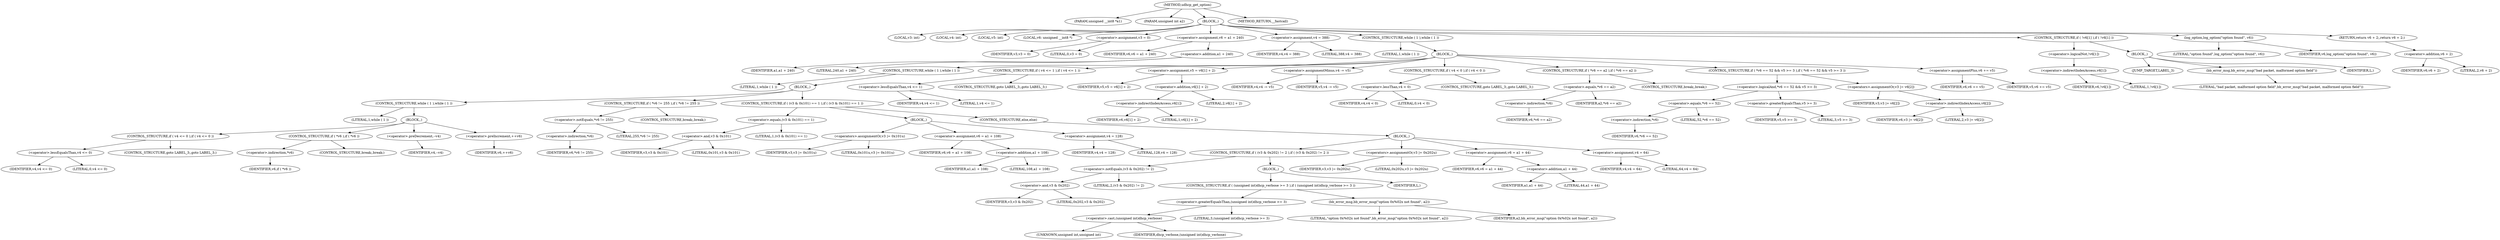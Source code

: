 digraph udhcp_get_option {  
"1000105" [label = "(METHOD,udhcp_get_option)" ]
"1000106" [label = "(PARAM,unsigned __int8 *a1)" ]
"1000107" [label = "(PARAM,unsigned int a2)" ]
"1000108" [label = "(BLOCK,,)" ]
"1000109" [label = "(LOCAL,v3: int)" ]
"1000110" [label = "(LOCAL,v4: int)" ]
"1000111" [label = "(LOCAL,v5: int)" ]
"1000112" [label = "(LOCAL,v6: unsigned __int8 *)" ]
"1000113" [label = "(<operator>.assignment,v3 = 0)" ]
"1000114" [label = "(IDENTIFIER,v3,v3 = 0)" ]
"1000115" [label = "(LITERAL,0,v3 = 0)" ]
"1000116" [label = "(<operator>.assignment,v6 = a1 + 240)" ]
"1000117" [label = "(IDENTIFIER,v6,v6 = a1 + 240)" ]
"1000118" [label = "(<operator>.addition,a1 + 240)" ]
"1000119" [label = "(IDENTIFIER,a1,a1 + 240)" ]
"1000120" [label = "(LITERAL,240,a1 + 240)" ]
"1000121" [label = "(<operator>.assignment,v4 = 388)" ]
"1000122" [label = "(IDENTIFIER,v4,v4 = 388)" ]
"1000123" [label = "(LITERAL,388,v4 = 388)" ]
"1000124" [label = "(CONTROL_STRUCTURE,while ( 1 ),while ( 1 ))" ]
"1000125" [label = "(LITERAL,1,while ( 1 ))" ]
"1000126" [label = "(BLOCK,,)" ]
"1000127" [label = "(CONTROL_STRUCTURE,while ( 1 ),while ( 1 ))" ]
"1000128" [label = "(LITERAL,1,while ( 1 ))" ]
"1000129" [label = "(BLOCK,,)" ]
"1000130" [label = "(CONTROL_STRUCTURE,while ( 1 ),while ( 1 ))" ]
"1000131" [label = "(LITERAL,1,while ( 1 ))" ]
"1000132" [label = "(BLOCK,,)" ]
"1000133" [label = "(CONTROL_STRUCTURE,if ( v4 <= 0 ),if ( v4 <= 0 ))" ]
"1000134" [label = "(<operator>.lessEqualsThan,v4 <= 0)" ]
"1000135" [label = "(IDENTIFIER,v4,v4 <= 0)" ]
"1000136" [label = "(LITERAL,0,v4 <= 0)" ]
"1000137" [label = "(CONTROL_STRUCTURE,goto LABEL_3;,goto LABEL_3;)" ]
"1000138" [label = "(CONTROL_STRUCTURE,if ( *v6 ),if ( *v6 ))" ]
"1000139" [label = "(<operator>.indirection,*v6)" ]
"1000140" [label = "(IDENTIFIER,v6,if ( *v6 ))" ]
"1000141" [label = "(CONTROL_STRUCTURE,break;,break;)" ]
"1000142" [label = "(<operator>.preDecrement,--v4)" ]
"1000143" [label = "(IDENTIFIER,v4,--v4)" ]
"1000144" [label = "(<operator>.preIncrement,++v6)" ]
"1000145" [label = "(IDENTIFIER,v6,++v6)" ]
"1000146" [label = "(CONTROL_STRUCTURE,if ( *v6 != 255 ),if ( *v6 != 255 ))" ]
"1000147" [label = "(<operator>.notEquals,*v6 != 255)" ]
"1000148" [label = "(<operator>.indirection,*v6)" ]
"1000149" [label = "(IDENTIFIER,v6,*v6 != 255)" ]
"1000150" [label = "(LITERAL,255,*v6 != 255)" ]
"1000151" [label = "(CONTROL_STRUCTURE,break;,break;)" ]
"1000152" [label = "(CONTROL_STRUCTURE,if ( (v3 & 0x101) == 1 ),if ( (v3 & 0x101) == 1 ))" ]
"1000153" [label = "(<operator>.equals,(v3 & 0x101) == 1)" ]
"1000154" [label = "(<operator>.and,v3 & 0x101)" ]
"1000155" [label = "(IDENTIFIER,v3,v3 & 0x101)" ]
"1000156" [label = "(LITERAL,0x101,v3 & 0x101)" ]
"1000157" [label = "(LITERAL,1,(v3 & 0x101) == 1)" ]
"1000158" [label = "(BLOCK,,)" ]
"1000159" [label = "(<operators>.assignmentOr,v3 |= 0x101u)" ]
"1000160" [label = "(IDENTIFIER,v3,v3 |= 0x101u)" ]
"1000161" [label = "(LITERAL,0x101u,v3 |= 0x101u)" ]
"1000162" [label = "(<operator>.assignment,v6 = a1 + 108)" ]
"1000163" [label = "(IDENTIFIER,v6,v6 = a1 + 108)" ]
"1000164" [label = "(<operator>.addition,a1 + 108)" ]
"1000165" [label = "(IDENTIFIER,a1,a1 + 108)" ]
"1000166" [label = "(LITERAL,108,a1 + 108)" ]
"1000167" [label = "(<operator>.assignment,v4 = 128)" ]
"1000168" [label = "(IDENTIFIER,v4,v4 = 128)" ]
"1000169" [label = "(LITERAL,128,v4 = 128)" ]
"1000170" [label = "(CONTROL_STRUCTURE,else,else)" ]
"1000171" [label = "(BLOCK,,)" ]
"1000172" [label = "(CONTROL_STRUCTURE,if ( (v3 & 0x202) != 2 ),if ( (v3 & 0x202) != 2 ))" ]
"1000173" [label = "(<operator>.notEquals,(v3 & 0x202) != 2)" ]
"1000174" [label = "(<operator>.and,v3 & 0x202)" ]
"1000175" [label = "(IDENTIFIER,v3,v3 & 0x202)" ]
"1000176" [label = "(LITERAL,0x202,v3 & 0x202)" ]
"1000177" [label = "(LITERAL,2,(v3 & 0x202) != 2)" ]
"1000178" [label = "(BLOCK,,)" ]
"1000179" [label = "(CONTROL_STRUCTURE,if ( (unsigned int)dhcp_verbose >= 3 ),if ( (unsigned int)dhcp_verbose >= 3 ))" ]
"1000180" [label = "(<operator>.greaterEqualsThan,(unsigned int)dhcp_verbose >= 3)" ]
"1000181" [label = "(<operator>.cast,(unsigned int)dhcp_verbose)" ]
"1000182" [label = "(UNKNOWN,unsigned int,unsigned int)" ]
"1000183" [label = "(IDENTIFIER,dhcp_verbose,(unsigned int)dhcp_verbose)" ]
"1000184" [label = "(LITERAL,3,(unsigned int)dhcp_verbose >= 3)" ]
"1000185" [label = "(bb_error_msg,bb_error_msg(\"option 0x%02x not found\", a2))" ]
"1000186" [label = "(LITERAL,\"option 0x%02x not found\",bb_error_msg(\"option 0x%02x not found\", a2))" ]
"1000187" [label = "(IDENTIFIER,a2,bb_error_msg(\"option 0x%02x not found\", a2))" ]
"1000188" [label = "(IDENTIFIER,L,)" ]
"1000189" [label = "(<operators>.assignmentOr,v3 |= 0x202u)" ]
"1000190" [label = "(IDENTIFIER,v3,v3 |= 0x202u)" ]
"1000191" [label = "(LITERAL,0x202u,v3 |= 0x202u)" ]
"1000192" [label = "(<operator>.assignment,v6 = a1 + 44)" ]
"1000193" [label = "(IDENTIFIER,v6,v6 = a1 + 44)" ]
"1000194" [label = "(<operator>.addition,a1 + 44)" ]
"1000195" [label = "(IDENTIFIER,a1,a1 + 44)" ]
"1000196" [label = "(LITERAL,44,a1 + 44)" ]
"1000197" [label = "(<operator>.assignment,v4 = 64)" ]
"1000198" [label = "(IDENTIFIER,v4,v4 = 64)" ]
"1000199" [label = "(LITERAL,64,v4 = 64)" ]
"1000200" [label = "(CONTROL_STRUCTURE,if ( v4 <= 1 ),if ( v4 <= 1 ))" ]
"1000201" [label = "(<operator>.lessEqualsThan,v4 <= 1)" ]
"1000202" [label = "(IDENTIFIER,v4,v4 <= 1)" ]
"1000203" [label = "(LITERAL,1,v4 <= 1)" ]
"1000204" [label = "(CONTROL_STRUCTURE,goto LABEL_3;,goto LABEL_3;)" ]
"1000205" [label = "(<operator>.assignment,v5 = v6[1] + 2)" ]
"1000206" [label = "(IDENTIFIER,v5,v5 = v6[1] + 2)" ]
"1000207" [label = "(<operator>.addition,v6[1] + 2)" ]
"1000208" [label = "(<operator>.indirectIndexAccess,v6[1])" ]
"1000209" [label = "(IDENTIFIER,v6,v6[1] + 2)" ]
"1000210" [label = "(LITERAL,1,v6[1] + 2)" ]
"1000211" [label = "(LITERAL,2,v6[1] + 2)" ]
"1000212" [label = "(<operator>.assignmentMinus,v4 -= v5)" ]
"1000213" [label = "(IDENTIFIER,v4,v4 -= v5)" ]
"1000214" [label = "(IDENTIFIER,v5,v4 -= v5)" ]
"1000215" [label = "(CONTROL_STRUCTURE,if ( v4 < 0 ),if ( v4 < 0 ))" ]
"1000216" [label = "(<operator>.lessThan,v4 < 0)" ]
"1000217" [label = "(IDENTIFIER,v4,v4 < 0)" ]
"1000218" [label = "(LITERAL,0,v4 < 0)" ]
"1000219" [label = "(CONTROL_STRUCTURE,goto LABEL_3;,goto LABEL_3;)" ]
"1000220" [label = "(CONTROL_STRUCTURE,if ( *v6 == a2 ),if ( *v6 == a2 ))" ]
"1000221" [label = "(<operator>.equals,*v6 == a2)" ]
"1000222" [label = "(<operator>.indirection,*v6)" ]
"1000223" [label = "(IDENTIFIER,v6,*v6 == a2)" ]
"1000224" [label = "(IDENTIFIER,a2,*v6 == a2)" ]
"1000225" [label = "(CONTROL_STRUCTURE,break;,break;)" ]
"1000226" [label = "(CONTROL_STRUCTURE,if ( *v6 == 52 && v5 >= 3 ),if ( *v6 == 52 && v5 >= 3 ))" ]
"1000227" [label = "(<operator>.logicalAnd,*v6 == 52 && v5 >= 3)" ]
"1000228" [label = "(<operator>.equals,*v6 == 52)" ]
"1000229" [label = "(<operator>.indirection,*v6)" ]
"1000230" [label = "(IDENTIFIER,v6,*v6 == 52)" ]
"1000231" [label = "(LITERAL,52,*v6 == 52)" ]
"1000232" [label = "(<operator>.greaterEqualsThan,v5 >= 3)" ]
"1000233" [label = "(IDENTIFIER,v5,v5 >= 3)" ]
"1000234" [label = "(LITERAL,3,v5 >= 3)" ]
"1000235" [label = "(<operators>.assignmentOr,v3 |= v6[2])" ]
"1000236" [label = "(IDENTIFIER,v3,v3 |= v6[2])" ]
"1000237" [label = "(<operator>.indirectIndexAccess,v6[2])" ]
"1000238" [label = "(IDENTIFIER,v6,v3 |= v6[2])" ]
"1000239" [label = "(LITERAL,2,v3 |= v6[2])" ]
"1000240" [label = "(<operator>.assignmentPlus,v6 += v5)" ]
"1000241" [label = "(IDENTIFIER,v6,v6 += v5)" ]
"1000242" [label = "(IDENTIFIER,v5,v6 += v5)" ]
"1000243" [label = "(CONTROL_STRUCTURE,if ( !v6[1] ),if ( !v6[1] ))" ]
"1000244" [label = "(<operator>.logicalNot,!v6[1])" ]
"1000245" [label = "(<operator>.indirectIndexAccess,v6[1])" ]
"1000246" [label = "(IDENTIFIER,v6,!v6[1])" ]
"1000247" [label = "(LITERAL,1,!v6[1])" ]
"1000248" [label = "(BLOCK,,)" ]
"1000249" [label = "(JUMP_TARGET,LABEL_3)" ]
"1000250" [label = "(bb_error_msg,bb_error_msg(\"bad packet, malformed option field\"))" ]
"1000251" [label = "(LITERAL,\"bad packet, malformed option field\",bb_error_msg(\"bad packet, malformed option field\"))" ]
"1000252" [label = "(IDENTIFIER,L,)" ]
"1000253" [label = "(log_option,log_option(\"option found\", v6))" ]
"1000254" [label = "(LITERAL,\"option found\",log_option(\"option found\", v6))" ]
"1000255" [label = "(IDENTIFIER,v6,log_option(\"option found\", v6))" ]
"1000256" [label = "(RETURN,return v6 + 2;,return v6 + 2;)" ]
"1000257" [label = "(<operator>.addition,v6 + 2)" ]
"1000258" [label = "(IDENTIFIER,v6,v6 + 2)" ]
"1000259" [label = "(LITERAL,2,v6 + 2)" ]
"1000260" [label = "(METHOD_RETURN,__fastcall)" ]
  "1000105" -> "1000106" 
  "1000105" -> "1000107" 
  "1000105" -> "1000108" 
  "1000105" -> "1000260" 
  "1000108" -> "1000109" 
  "1000108" -> "1000110" 
  "1000108" -> "1000111" 
  "1000108" -> "1000112" 
  "1000108" -> "1000113" 
  "1000108" -> "1000116" 
  "1000108" -> "1000121" 
  "1000108" -> "1000124" 
  "1000108" -> "1000243" 
  "1000108" -> "1000253" 
  "1000108" -> "1000256" 
  "1000113" -> "1000114" 
  "1000113" -> "1000115" 
  "1000116" -> "1000117" 
  "1000116" -> "1000118" 
  "1000118" -> "1000119" 
  "1000118" -> "1000120" 
  "1000121" -> "1000122" 
  "1000121" -> "1000123" 
  "1000124" -> "1000125" 
  "1000124" -> "1000126" 
  "1000126" -> "1000127" 
  "1000126" -> "1000200" 
  "1000126" -> "1000205" 
  "1000126" -> "1000212" 
  "1000126" -> "1000215" 
  "1000126" -> "1000220" 
  "1000126" -> "1000226" 
  "1000126" -> "1000240" 
  "1000127" -> "1000128" 
  "1000127" -> "1000129" 
  "1000129" -> "1000130" 
  "1000129" -> "1000146" 
  "1000129" -> "1000152" 
  "1000130" -> "1000131" 
  "1000130" -> "1000132" 
  "1000132" -> "1000133" 
  "1000132" -> "1000138" 
  "1000132" -> "1000142" 
  "1000132" -> "1000144" 
  "1000133" -> "1000134" 
  "1000133" -> "1000137" 
  "1000134" -> "1000135" 
  "1000134" -> "1000136" 
  "1000138" -> "1000139" 
  "1000138" -> "1000141" 
  "1000139" -> "1000140" 
  "1000142" -> "1000143" 
  "1000144" -> "1000145" 
  "1000146" -> "1000147" 
  "1000146" -> "1000151" 
  "1000147" -> "1000148" 
  "1000147" -> "1000150" 
  "1000148" -> "1000149" 
  "1000152" -> "1000153" 
  "1000152" -> "1000158" 
  "1000152" -> "1000170" 
  "1000153" -> "1000154" 
  "1000153" -> "1000157" 
  "1000154" -> "1000155" 
  "1000154" -> "1000156" 
  "1000158" -> "1000159" 
  "1000158" -> "1000162" 
  "1000158" -> "1000167" 
  "1000159" -> "1000160" 
  "1000159" -> "1000161" 
  "1000162" -> "1000163" 
  "1000162" -> "1000164" 
  "1000164" -> "1000165" 
  "1000164" -> "1000166" 
  "1000167" -> "1000168" 
  "1000167" -> "1000169" 
  "1000170" -> "1000171" 
  "1000171" -> "1000172" 
  "1000171" -> "1000189" 
  "1000171" -> "1000192" 
  "1000171" -> "1000197" 
  "1000172" -> "1000173" 
  "1000172" -> "1000178" 
  "1000173" -> "1000174" 
  "1000173" -> "1000177" 
  "1000174" -> "1000175" 
  "1000174" -> "1000176" 
  "1000178" -> "1000179" 
  "1000178" -> "1000188" 
  "1000179" -> "1000180" 
  "1000179" -> "1000185" 
  "1000180" -> "1000181" 
  "1000180" -> "1000184" 
  "1000181" -> "1000182" 
  "1000181" -> "1000183" 
  "1000185" -> "1000186" 
  "1000185" -> "1000187" 
  "1000189" -> "1000190" 
  "1000189" -> "1000191" 
  "1000192" -> "1000193" 
  "1000192" -> "1000194" 
  "1000194" -> "1000195" 
  "1000194" -> "1000196" 
  "1000197" -> "1000198" 
  "1000197" -> "1000199" 
  "1000200" -> "1000201" 
  "1000200" -> "1000204" 
  "1000201" -> "1000202" 
  "1000201" -> "1000203" 
  "1000205" -> "1000206" 
  "1000205" -> "1000207" 
  "1000207" -> "1000208" 
  "1000207" -> "1000211" 
  "1000208" -> "1000209" 
  "1000208" -> "1000210" 
  "1000212" -> "1000213" 
  "1000212" -> "1000214" 
  "1000215" -> "1000216" 
  "1000215" -> "1000219" 
  "1000216" -> "1000217" 
  "1000216" -> "1000218" 
  "1000220" -> "1000221" 
  "1000220" -> "1000225" 
  "1000221" -> "1000222" 
  "1000221" -> "1000224" 
  "1000222" -> "1000223" 
  "1000226" -> "1000227" 
  "1000226" -> "1000235" 
  "1000227" -> "1000228" 
  "1000227" -> "1000232" 
  "1000228" -> "1000229" 
  "1000228" -> "1000231" 
  "1000229" -> "1000230" 
  "1000232" -> "1000233" 
  "1000232" -> "1000234" 
  "1000235" -> "1000236" 
  "1000235" -> "1000237" 
  "1000237" -> "1000238" 
  "1000237" -> "1000239" 
  "1000240" -> "1000241" 
  "1000240" -> "1000242" 
  "1000243" -> "1000244" 
  "1000243" -> "1000248" 
  "1000244" -> "1000245" 
  "1000245" -> "1000246" 
  "1000245" -> "1000247" 
  "1000248" -> "1000249" 
  "1000248" -> "1000250" 
  "1000248" -> "1000252" 
  "1000250" -> "1000251" 
  "1000253" -> "1000254" 
  "1000253" -> "1000255" 
  "1000256" -> "1000257" 
  "1000257" -> "1000258" 
  "1000257" -> "1000259" 
}
